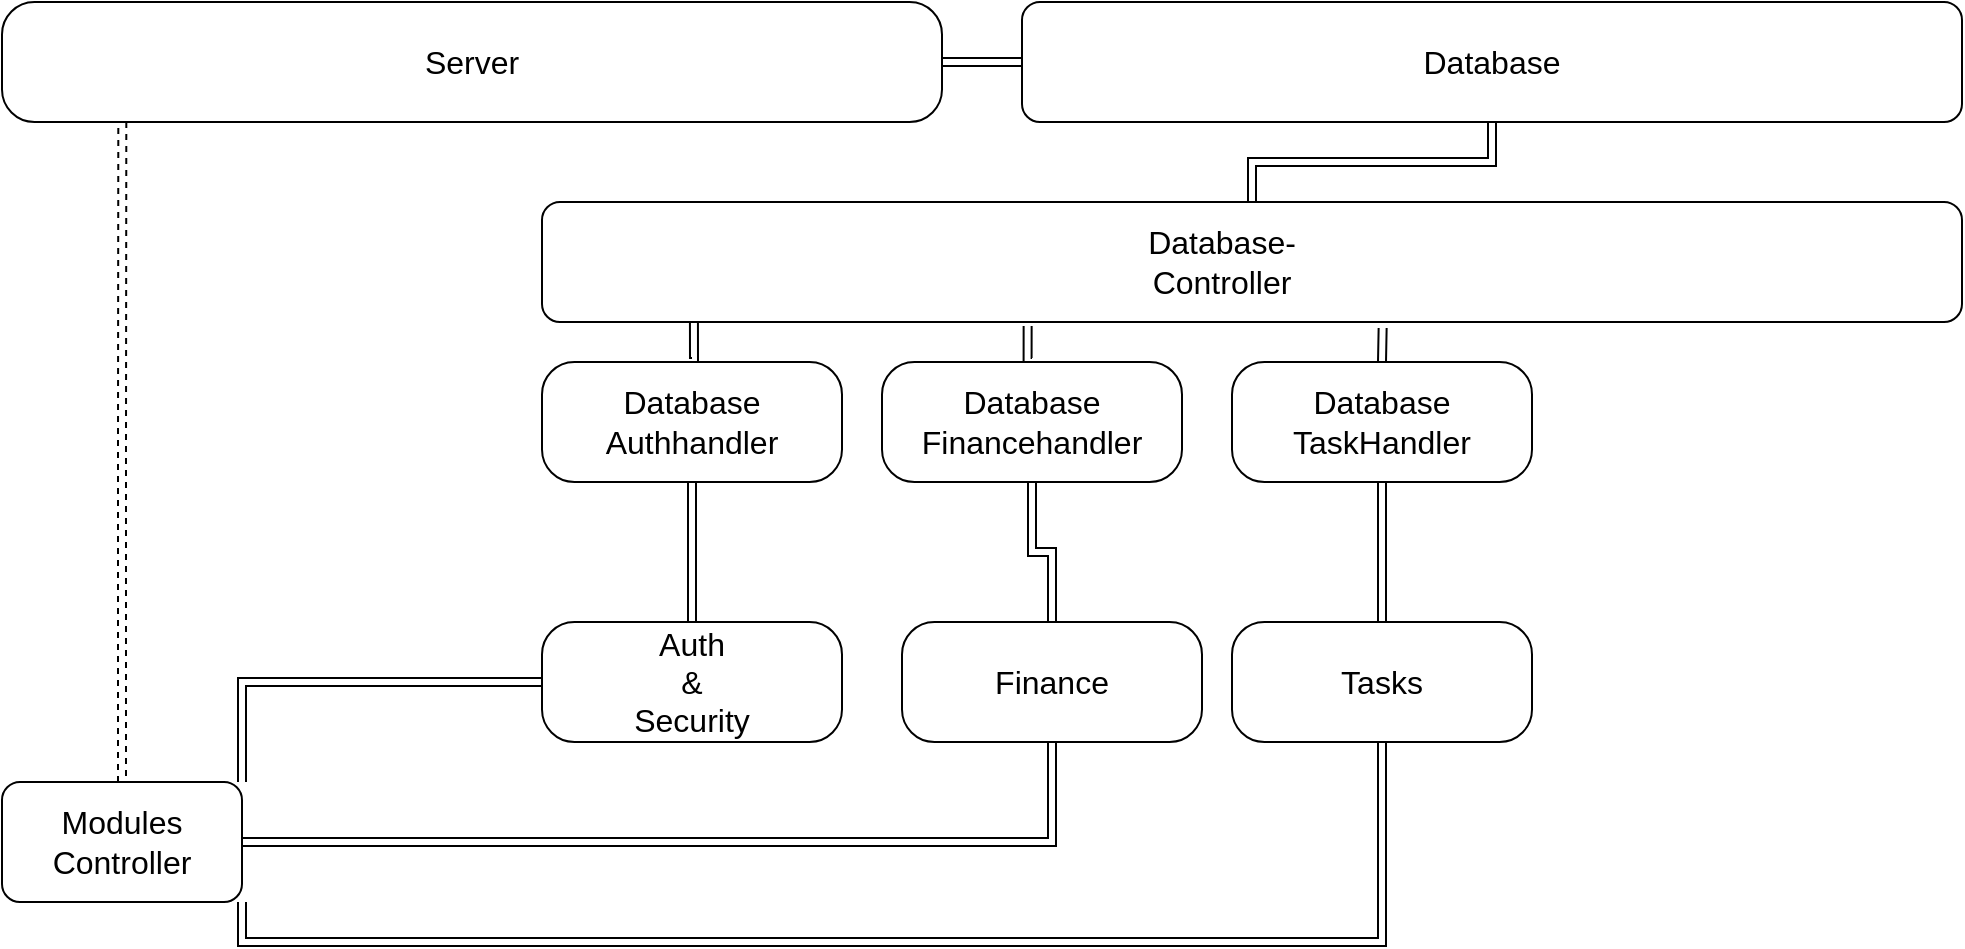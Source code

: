 <mxfile>
    <diagram id="Twl1qP1PcrU2y9-wglhp" name="Page-1">
        <mxGraphModel dx="1058" dy="659" grid="1" gridSize="10" guides="1" tooltips="1" connect="1" arrows="1" fold="1" page="1" pageScale="1" pageWidth="1169" pageHeight="827" math="0" shadow="0">
            <root>
                <mxCell id="0"/>
                <mxCell id="1" parent="0"/>
                <mxCell id="29" style="edgeStyle=orthogonalEdgeStyle;rounded=0;orthogonalLoop=1;jettySize=auto;html=1;exitX=1;exitY=0.5;exitDx=0;exitDy=0;entryX=0;entryY=0.5;entryDx=0;entryDy=0;shape=link;" edge="1" parent="1" source="24" target="25">
                    <mxGeometry relative="1" as="geometry"/>
                </mxCell>
                <mxCell id="24" value="" style="rounded=1;whiteSpace=wrap;html=1;arcSize=27;" vertex="1" parent="1">
                    <mxGeometry x="90" y="50" width="470" height="60" as="geometry"/>
                </mxCell>
                <mxCell id="25" value="" style="rounded=1;whiteSpace=wrap;html=1;" vertex="1" parent="1">
                    <mxGeometry x="600" y="50" width="470" height="60" as="geometry"/>
                </mxCell>
                <mxCell id="27" value="&lt;font style=&quot;font-size: 16px&quot;&gt;Server&lt;/font&gt;" style="text;html=1;strokeColor=none;fillColor=none;align=center;verticalAlign=middle;whiteSpace=wrap;rounded=0;" vertex="1" parent="1">
                    <mxGeometry x="305" y="70" width="40" height="20" as="geometry"/>
                </mxCell>
                <mxCell id="28" value="&lt;font style=&quot;font-size: 16px&quot;&gt;Database&lt;/font&gt;" style="text;html=1;strokeColor=none;fillColor=none;align=center;verticalAlign=middle;whiteSpace=wrap;rounded=0;" vertex="1" parent="1">
                    <mxGeometry x="815" y="70" width="40" height="20" as="geometry"/>
                </mxCell>
                <mxCell id="55" style="edgeStyle=orthogonalEdgeStyle;shape=link;rounded=0;orthogonalLoop=1;jettySize=auto;html=1;exitX=0.5;exitY=0;exitDx=0;exitDy=0;entryX=0.5;entryY=1;entryDx=0;entryDy=0;" edge="1" parent="1" source="30" target="42">
                    <mxGeometry relative="1" as="geometry"/>
                </mxCell>
                <mxCell id="30" value="" style="rounded=1;whiteSpace=wrap;html=1;arcSize=27;glass=0;sketch=0;shadow=0;" vertex="1" parent="1">
                    <mxGeometry x="360" y="360" width="150" height="60" as="geometry"/>
                </mxCell>
                <mxCell id="31" value="&lt;font style=&quot;font-size: 16px&quot;&gt;Auth&lt;br&gt;&amp;amp;&lt;br&gt;Security&lt;br&gt;&lt;/font&gt;" style="text;html=1;strokeColor=none;fillColor=none;align=center;verticalAlign=middle;whiteSpace=wrap;rounded=0;" vertex="1" parent="1">
                    <mxGeometry x="415" y="380" width="40" height="20" as="geometry"/>
                </mxCell>
                <mxCell id="34" style="edgeStyle=orthogonalEdgeStyle;shape=link;rounded=0;orthogonalLoop=1;jettySize=auto;html=1;exitX=0.5;exitY=0;exitDx=0;exitDy=0;entryX=0.5;entryY=1;entryDx=0;entryDy=0;" edge="1" parent="1" source="32" target="25">
                    <mxGeometry relative="1" as="geometry"/>
                </mxCell>
                <mxCell id="32" value="" style="rounded=1;whiteSpace=wrap;html=1;" vertex="1" parent="1">
                    <mxGeometry x="360" y="150" width="710" height="60" as="geometry"/>
                </mxCell>
                <mxCell id="33" value="&lt;font style=&quot;font-size: 16px&quot;&gt;Database-Controller&lt;/font&gt;" style="text;html=1;strokeColor=none;fillColor=none;align=center;verticalAlign=middle;whiteSpace=wrap;rounded=0;" vertex="1" parent="1">
                    <mxGeometry x="680" y="170" width="40" height="20" as="geometry"/>
                </mxCell>
                <mxCell id="48" style="edgeStyle=orthogonalEdgeStyle;shape=link;rounded=0;orthogonalLoop=1;jettySize=auto;html=1;exitX=0.5;exitY=0;exitDx=0;exitDy=0;entryX=0.107;entryY=1;entryDx=0;entryDy=0;entryPerimeter=0;" edge="1" parent="1" source="42" target="32">
                    <mxGeometry relative="1" as="geometry"/>
                </mxCell>
                <mxCell id="42" value="" style="rounded=1;whiteSpace=wrap;html=1;arcSize=27;" vertex="1" parent="1">
                    <mxGeometry x="360" y="230" width="150" height="60" as="geometry"/>
                </mxCell>
                <mxCell id="43" value="&lt;font style=&quot;font-size: 16px&quot;&gt;Database Authhandler&lt;br&gt;&lt;/font&gt;" style="text;html=1;strokeColor=none;fillColor=none;align=center;verticalAlign=middle;whiteSpace=wrap;rounded=0;" vertex="1" parent="1">
                    <mxGeometry x="415" y="250" width="40" height="20" as="geometry"/>
                </mxCell>
                <mxCell id="62" style="edgeStyle=orthogonalEdgeStyle;shape=link;rounded=0;orthogonalLoop=1;jettySize=auto;html=1;exitX=0.5;exitY=0;exitDx=0;exitDy=0;entryX=0.342;entryY=1.033;entryDx=0;entryDy=0;entryPerimeter=0;" edge="1" parent="1" source="51" target="32">
                    <mxGeometry relative="1" as="geometry"/>
                </mxCell>
                <mxCell id="51" value="" style="rounded=1;whiteSpace=wrap;html=1;arcSize=27;" vertex="1" parent="1">
                    <mxGeometry x="530" y="230" width="150" height="60" as="geometry"/>
                </mxCell>
                <mxCell id="52" value="&lt;font style=&quot;font-size: 16px&quot;&gt;Database Financehandler&lt;br&gt;&lt;/font&gt;" style="text;html=1;strokeColor=none;fillColor=none;align=center;verticalAlign=middle;whiteSpace=wrap;rounded=0;" vertex="1" parent="1">
                    <mxGeometry x="585" y="250" width="40" height="20" as="geometry"/>
                </mxCell>
                <mxCell id="63" style="edgeStyle=orthogonalEdgeStyle;shape=link;rounded=0;orthogonalLoop=1;jettySize=auto;html=1;exitX=0.5;exitY=0;exitDx=0;exitDy=0;entryX=0.592;entryY=1.05;entryDx=0;entryDy=0;entryPerimeter=0;" edge="1" parent="1" source="53" target="32">
                    <mxGeometry relative="1" as="geometry"/>
                </mxCell>
                <mxCell id="53" value="" style="rounded=1;whiteSpace=wrap;html=1;arcSize=27;" vertex="1" parent="1">
                    <mxGeometry x="705" y="230" width="150" height="60" as="geometry"/>
                </mxCell>
                <mxCell id="54" value="&lt;font style=&quot;font-size: 16px&quot;&gt;Database&lt;br&gt;TaskHandler&lt;br&gt;&lt;/font&gt;" style="text;html=1;strokeColor=none;fillColor=none;align=center;verticalAlign=middle;whiteSpace=wrap;rounded=0;" vertex="1" parent="1">
                    <mxGeometry x="760" y="250" width="40" height="20" as="geometry"/>
                </mxCell>
                <mxCell id="60" style="edgeStyle=orthogonalEdgeStyle;shape=link;rounded=0;orthogonalLoop=1;jettySize=auto;html=1;exitX=0.5;exitY=0;exitDx=0;exitDy=0;entryX=0.5;entryY=1;entryDx=0;entryDy=0;" edge="1" parent="1" source="56" target="51">
                    <mxGeometry relative="1" as="geometry"/>
                </mxCell>
                <mxCell id="56" value="" style="rounded=1;whiteSpace=wrap;html=1;arcSize=27;" vertex="1" parent="1">
                    <mxGeometry x="540" y="360" width="150" height="60" as="geometry"/>
                </mxCell>
                <mxCell id="57" value="&lt;font style=&quot;font-size: 16px&quot;&gt;Finance&lt;br&gt;&lt;/font&gt;" style="text;html=1;strokeColor=none;fillColor=none;align=center;verticalAlign=middle;whiteSpace=wrap;rounded=0;" vertex="1" parent="1">
                    <mxGeometry x="595" y="380" width="40" height="20" as="geometry"/>
                </mxCell>
                <mxCell id="61" style="shape=link;rounded=0;orthogonalLoop=1;jettySize=auto;html=1;exitX=0.5;exitY=0;exitDx=0;exitDy=0;" edge="1" parent="1" source="58" target="53">
                    <mxGeometry relative="1" as="geometry"/>
                </mxCell>
                <mxCell id="58" value="" style="rounded=1;whiteSpace=wrap;html=1;arcSize=27;" vertex="1" parent="1">
                    <mxGeometry x="705" y="360" width="150" height="60" as="geometry"/>
                </mxCell>
                <mxCell id="59" value="&lt;font style=&quot;font-size: 16px&quot;&gt;Tasks&lt;br&gt;&lt;/font&gt;" style="text;html=1;strokeColor=none;fillColor=none;align=center;verticalAlign=middle;whiteSpace=wrap;rounded=0;" vertex="1" parent="1">
                    <mxGeometry x="760" y="380" width="40" height="20" as="geometry"/>
                </mxCell>
                <mxCell id="72" style="edgeStyle=orthogonalEdgeStyle;shape=link;rounded=0;orthogonalLoop=1;jettySize=auto;html=1;exitX=0.5;exitY=0;exitDx=0;exitDy=0;entryX=0.128;entryY=1;entryDx=0;entryDy=0;entryPerimeter=0;dashed=1;" edge="1" parent="1" source="69" target="24">
                    <mxGeometry relative="1" as="geometry"/>
                </mxCell>
                <mxCell id="73" style="edgeStyle=orthogonalEdgeStyle;shape=link;rounded=0;orthogonalLoop=1;jettySize=auto;html=1;exitX=1;exitY=0;exitDx=0;exitDy=0;entryX=0;entryY=0.5;entryDx=0;entryDy=0;" edge="1" parent="1" source="69" target="30">
                    <mxGeometry relative="1" as="geometry"/>
                </mxCell>
                <mxCell id="74" style="edgeStyle=orthogonalEdgeStyle;shape=link;rounded=0;orthogonalLoop=1;jettySize=auto;html=1;exitX=1;exitY=0.5;exitDx=0;exitDy=0;entryX=0.5;entryY=1;entryDx=0;entryDy=0;" edge="1" parent="1" source="69" target="56">
                    <mxGeometry relative="1" as="geometry"/>
                </mxCell>
                <mxCell id="75" style="edgeStyle=orthogonalEdgeStyle;shape=link;rounded=0;orthogonalLoop=1;jettySize=auto;html=1;exitX=1;exitY=1;exitDx=0;exitDy=0;entryX=0.5;entryY=1;entryDx=0;entryDy=0;" edge="1" parent="1" source="69" target="58">
                    <mxGeometry relative="1" as="geometry"/>
                </mxCell>
                <mxCell id="69" value="" style="rounded=1;whiteSpace=wrap;html=1;" vertex="1" parent="1">
                    <mxGeometry x="90" y="440" width="120" height="60" as="geometry"/>
                </mxCell>
                <mxCell id="71" value="&lt;font style=&quot;font-size: 16px&quot;&gt;Modules&lt;br&gt;Controller&lt;br&gt;&lt;/font&gt;" style="text;html=1;strokeColor=none;fillColor=none;align=center;verticalAlign=middle;whiteSpace=wrap;rounded=0;" vertex="1" parent="1">
                    <mxGeometry x="130" y="460" width="40" height="20" as="geometry"/>
                </mxCell>
            </root>
        </mxGraphModel>
    </diagram>
</mxfile>